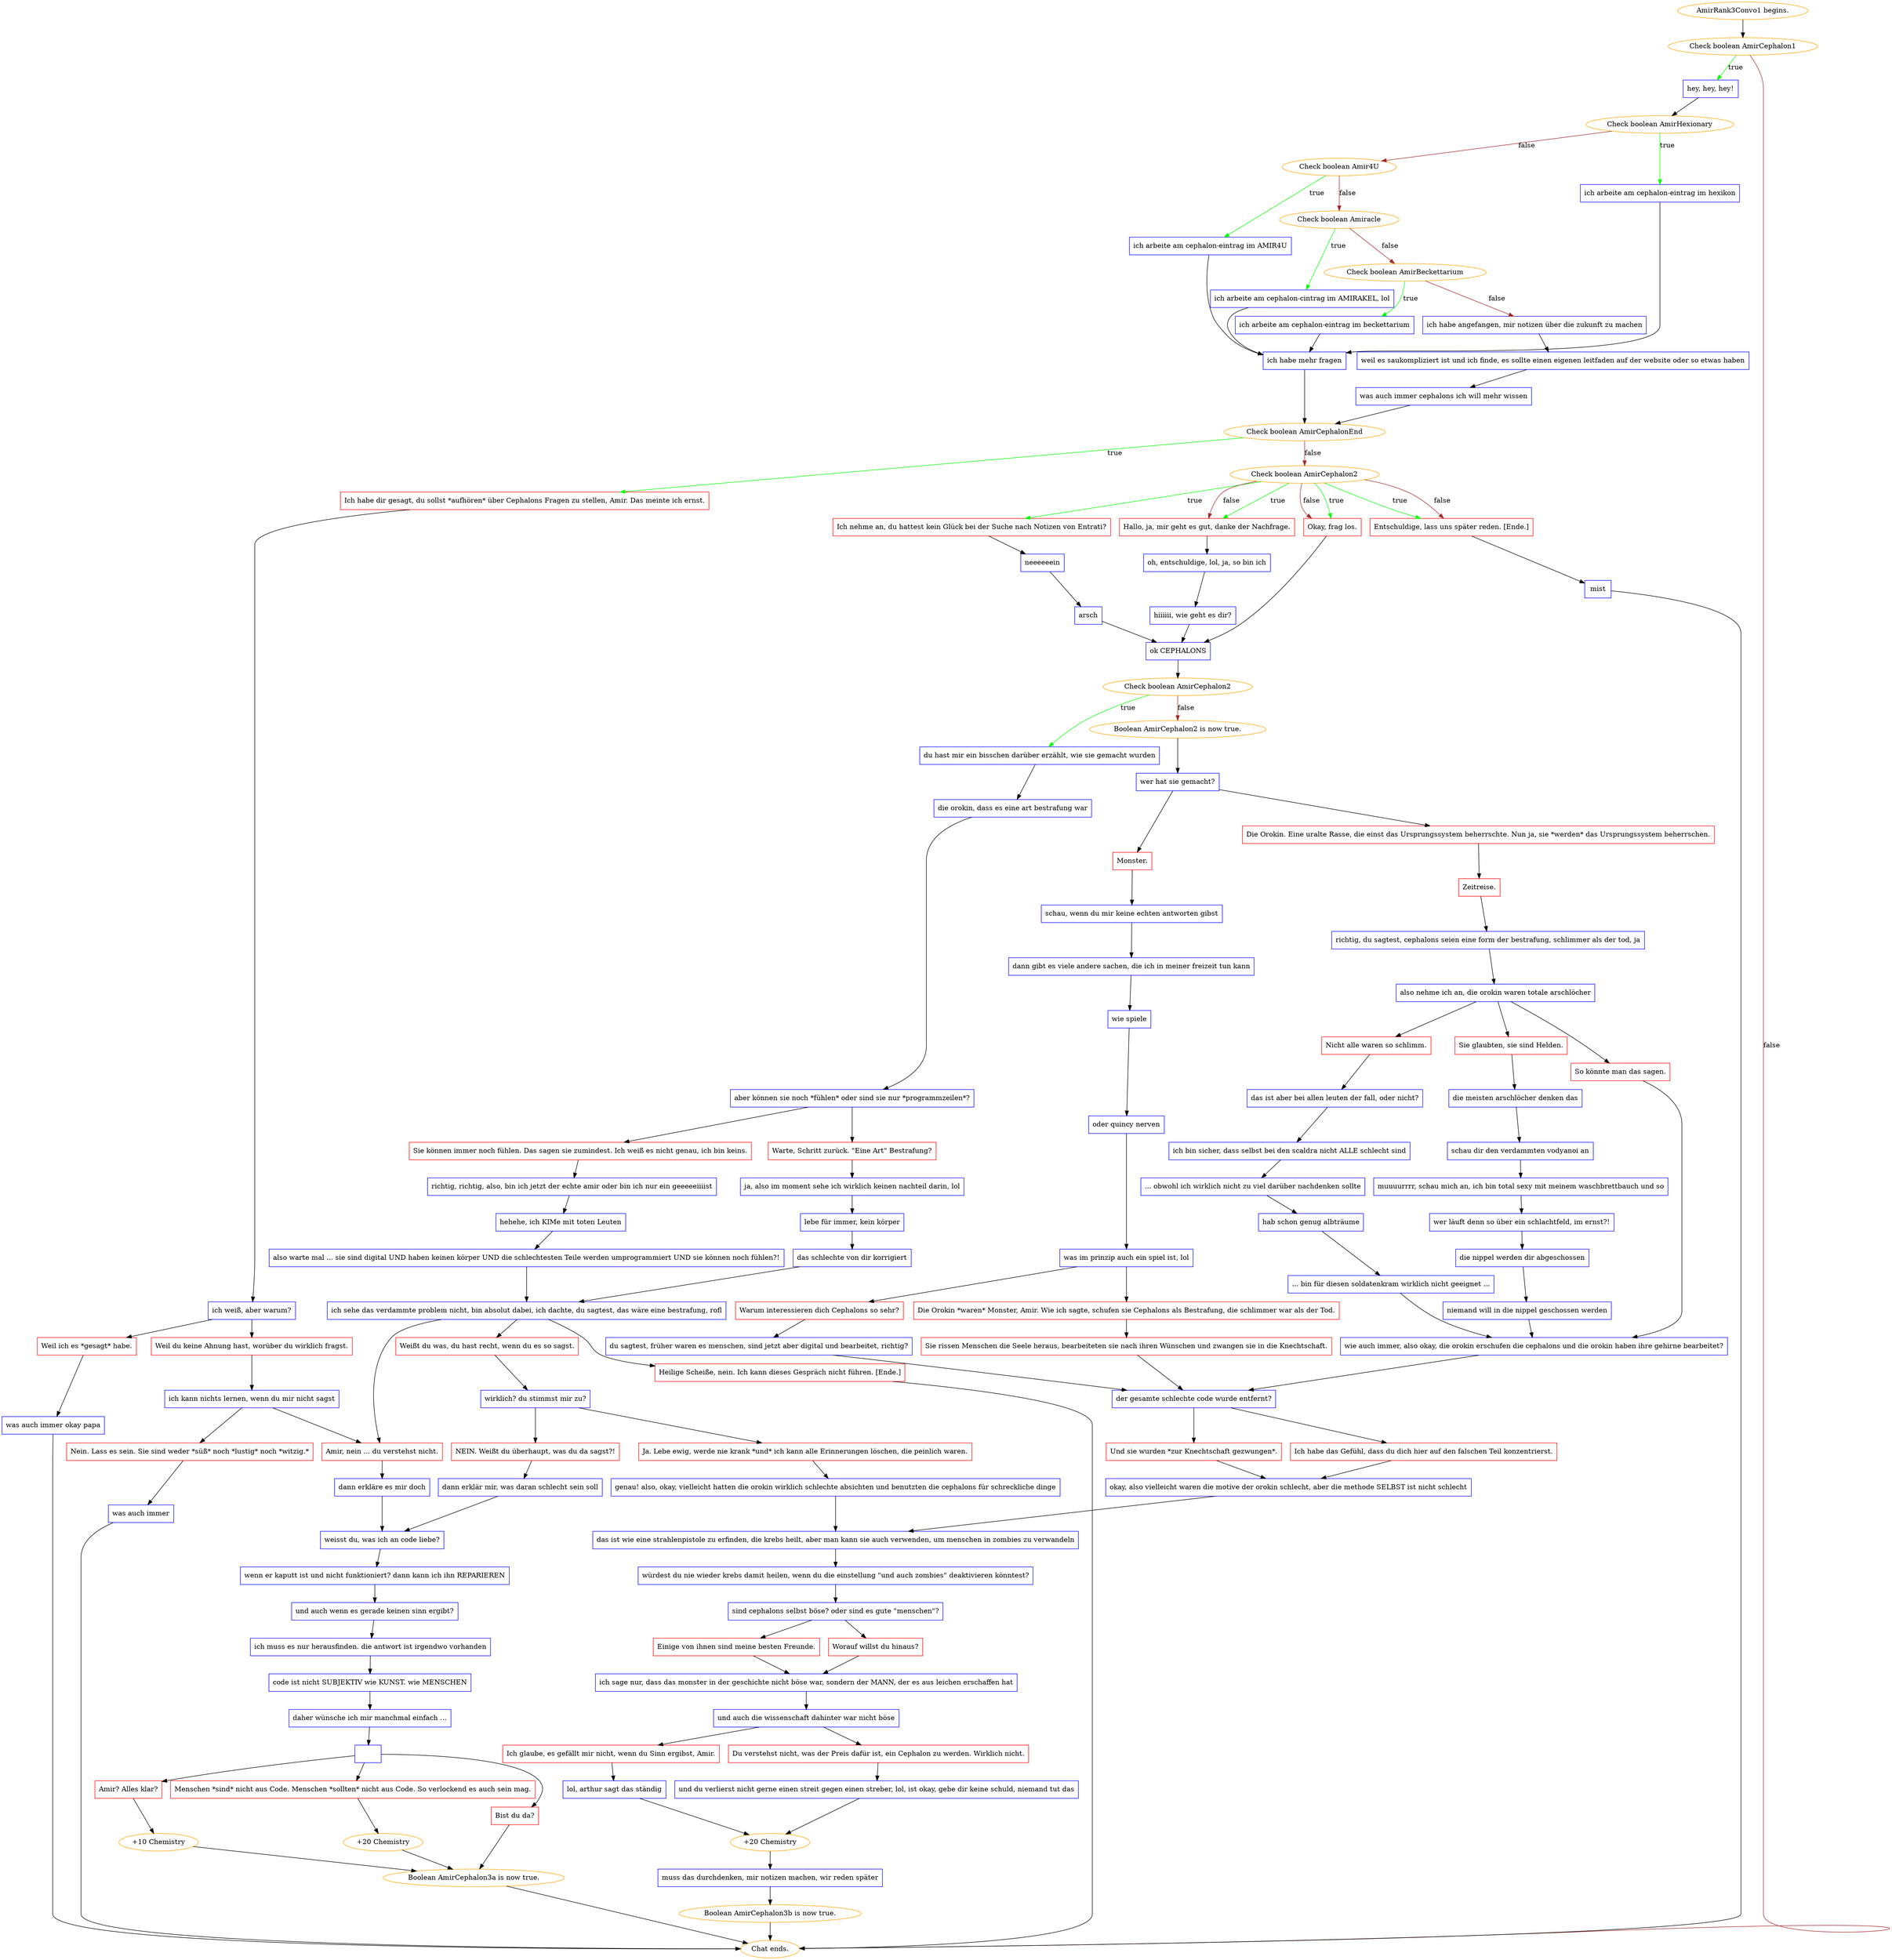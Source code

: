 digraph {
	"AmirRank3Convo1 begins." [color=orange];
		"AmirRank3Convo1 begins." -> j3762237254;
	j3762237254 [label="Check boolean AmirCephalon1",color=orange];
		j3762237254 -> j1585407638 [label=true,color=green];
		j3762237254 -> "Chat ends." [label=false,color=brown];
	j1585407638 [label="hey, hey, hey!",shape=box,color=blue];
		j1585407638 -> j17917532;
	"Chat ends." [color=orange];
	j17917532 [label="Check boolean AmirHexionary",color=orange];
		j17917532 -> j330306366 [label=true,color=green];
		j17917532 -> j707512710 [label=false,color=brown];
	j330306366 [label="ich arbeite am cephalon-eintrag im hexikon",shape=box,color=blue];
		j330306366 -> j444605617;
	j707512710 [label="Check boolean Amir4U",color=orange];
		j707512710 -> j2001896920 [label=true,color=green];
		j707512710 -> j3973839066 [label=false,color=brown];
	j444605617 [label="ich habe mehr fragen",shape=box,color=blue];
		j444605617 -> j68677739;
	j2001896920 [label="ich arbeite am cephalon-eintrag im AMIR4U",shape=box,color=blue];
		j2001896920 -> j444605617;
	j3973839066 [label="Check boolean Amiracle",color=orange];
		j3973839066 -> j1360150119 [label=true,color=green];
		j3973839066 -> j2395187789 [label=false,color=brown];
	j68677739 [label="Check boolean AmirCephalonEnd",color=orange];
		j68677739 -> j3859624398 [label=true,color=green];
		j68677739 -> j3078152458 [label=false,color=brown];
	j1360150119 [label="ich arbeite am cephalon-cintrag im AMIRAKEL, lol",shape=box,color=blue];
		j1360150119 -> j444605617;
	j2395187789 [label="Check boolean AmirBeckettarium",color=orange];
		j2395187789 -> j2942530604 [label=true,color=green];
		j2395187789 -> j1502996495 [label=false,color=brown];
	j3859624398 [label="Ich habe dir gesagt, du sollst *aufhören* über Cephalons Fragen zu stellen, Amir. Das meinte ich ernst.",shape=box,color=red];
		j3859624398 -> j3928782975;
	j3078152458 [label="Check boolean AmirCephalon2",color=orange];
		j3078152458 -> j2939358600 [label=true,color=green];
		j3078152458 -> j4107745313 [label=true,color=green];
		j3078152458 -> j799780543 [label=true,color=green];
		j3078152458 -> j22098451 [label=true,color=green];
		j3078152458 -> j4107745313 [label=false,color=brown];
		j3078152458 -> j799780543 [label=false,color=brown];
		j3078152458 -> j22098451 [label=false,color=brown];
	j2942530604 [label="ich arbeite am cephalon-eintrag im beckettarium",shape=box,color=blue];
		j2942530604 -> j444605617;
	j1502996495 [label="ich habe angefangen, mir notizen über die zukunft zu machen",shape=box,color=blue];
		j1502996495 -> j3586814435;
	j3928782975 [label="ich weiß, aber warum?",shape=box,color=blue];
		j3928782975 -> j3249730734;
		j3928782975 -> j1653307034;
	j2939358600 [label="Ich nehme an, du hattest kein Glück bei der Suche nach Notizen von Entrati?",shape=box,color=red];
		j2939358600 -> j1111680921;
	j4107745313 [label="Hallo, ja, mir geht es gut, danke der Nachfrage.",shape=box,color=red];
		j4107745313 -> j527872186;
	j799780543 [label="Okay, frag los.",shape=box,color=red];
		j799780543 -> j2552792847;
	j22098451 [label="Entschuldige, lass uns später reden. [Ende.]",shape=box,color=red];
		j22098451 -> j3827896059;
	j3586814435 [label="weil es saukompliziert ist und ich finde, es sollte einen eigenen leitfaden auf der website oder so etwas haben",shape=box,color=blue];
		j3586814435 -> j2480502617;
	j3249730734 [label="Weil ich es *gesagt* habe.",shape=box,color=red];
		j3249730734 -> j137737129;
	j1653307034 [label="Weil du keine Ahnung hast, worüber du wirklich fragst.",shape=box,color=red];
		j1653307034 -> j1231131764;
	j1111680921 [label="neeeeeein",shape=box,color=blue];
		j1111680921 -> j1188877336;
	j527872186 [label="oh, entschuldige, lol, ja, so bin ich",shape=box,color=blue];
		j527872186 -> j2875344623;
	j2552792847 [label="ok CEPHALONS",shape=box,color=blue];
		j2552792847 -> j3708984879;
	j3827896059 [label="mist",shape=box,color=blue];
		j3827896059 -> "Chat ends.";
	j2480502617 [label="was auch immer cephalons ich will mehr wissen",shape=box,color=blue];
		j2480502617 -> j68677739;
	j137737129 [label="was auch immer okay papa",shape=box,color=blue];
		j137737129 -> "Chat ends.";
	j1231131764 [label="ich kann nichts lernen, wenn du mir nicht sagst",shape=box,color=blue];
		j1231131764 -> j2253413574;
		j1231131764 -> j3252787183;
	j1188877336 [label="arsch",shape=box,color=blue];
		j1188877336 -> j2552792847;
	j2875344623 [label="hiiiiii, wie geht es dir?",shape=box,color=blue];
		j2875344623 -> j2552792847;
	j3708984879 [label="Check boolean AmirCephalon2",color=orange];
		j3708984879 -> j2266927513 [label=true,color=green];
		j3708984879 -> j3543711730 [label=false,color=brown];
	j2253413574 [label="Amir, nein ... du verstehst nicht.",shape=box,color=red];
		j2253413574 -> j2523337671;
	j3252787183 [label="Nein. Lass es sein. Sie sind weder *süß* noch *lustig* noch *witzig.*",shape=box,color=red];
		j3252787183 -> j1760804605;
	j2266927513 [label="du hast mir ein bisschen darüber erzählt, wie sie gemacht wurden",shape=box,color=blue];
		j2266927513 -> j162331408;
	j3543711730 [label="Boolean AmirCephalon2 is now true.",color=orange];
		j3543711730 -> j3726882344;
	j2523337671 [label="dann erkläre es mir doch",shape=box,color=blue];
		j2523337671 -> j1047752853;
	j1760804605 [label="was auch immer",shape=box,color=blue];
		j1760804605 -> "Chat ends.";
	j162331408 [label="die orokin, dass es eine art bestrafung war",shape=box,color=blue];
		j162331408 -> j3528943998;
	j3726882344 [label="wer hat sie gemacht?",shape=box,color=blue];
		j3726882344 -> j224976788;
		j3726882344 -> j3437892574;
	j1047752853 [label="weisst du, was ich an code liebe?",shape=box,color=blue];
		j1047752853 -> j848599407;
	j3528943998 [label="aber können sie noch *fühlen* oder sind sie nur *programmzeilen*?",shape=box,color=blue];
		j3528943998 -> j786611352;
		j3528943998 -> j2695403305;
	j224976788 [label="Monster.",shape=box,color=red];
		j224976788 -> j3635418202;
	j3437892574 [label="Die Orokin. Eine uralte Rasse, die einst das Ursprungssystem beherrschte. Nun ja, sie *werden* das Ursprungssystem beherrschen.",shape=box,color=red];
		j3437892574 -> j4133888584;
	j848599407 [label="wenn er kaputt ist und nicht funktioniert? dann kann ich ihn REPARIEREN",shape=box,color=blue];
		j848599407 -> j3177644964;
	j786611352 [label="Warte, Schritt zurück. \"Eine Art\" Bestrafung?",shape=box,color=red];
		j786611352 -> j2137191927;
	j2695403305 [label="Sie können immer noch fühlen. Das sagen sie zumindest. Ich weiß es nicht genau, ich bin keins.",shape=box,color=red];
		j2695403305 -> j1255845662;
	j3635418202 [label="schau, wenn du mir keine echten antworten gibst",shape=box,color=blue];
		j3635418202 -> j3093970937;
	j4133888584 [label="Zeitreise.",shape=box,color=red];
		j4133888584 -> j2966083703;
	j3177644964 [label="und auch wenn es gerade keinen sinn ergibt?",shape=box,color=blue];
		j3177644964 -> j502598900;
	j2137191927 [label="ja, also im moment sehe ich wirklich keinen nachteil darin, lol",shape=box,color=blue];
		j2137191927 -> j441456352;
	j1255845662 [label="richtig, richtig, also, bin ich jetzt der echte amir oder bin ich nur ein geeeeeiiiist",shape=box,color=blue];
		j1255845662 -> j4039613485;
	j3093970937 [label="dann gibt es viele andere sachen, die ich in meiner freizeit tun kann",shape=box,color=blue];
		j3093970937 -> j1143280212;
	j2966083703 [label="richtig, du sagtest, cephalons seien eine form der bestrafung, schlimmer als der tod, ja",shape=box,color=blue];
		j2966083703 -> j3153251202;
	j502598900 [label="ich muss es nur herausfinden. die antwort ist irgendwo vorhanden",shape=box,color=blue];
		j502598900 -> j2872993819;
	j441456352 [label="lebe für immer, kein körper",shape=box,color=blue];
		j441456352 -> j2261177412;
	j4039613485 [label="hehehe, ich KIMe mit toten Leuten",shape=box,color=blue];
		j4039613485 -> j3336035678;
	j1143280212 [label="wie spiele",shape=box,color=blue];
		j1143280212 -> j1341787414;
	j3153251202 [label="also nehme ich an, die orokin waren totale arschlöcher",shape=box,color=blue];
		j3153251202 -> j1382493996;
		j3153251202 -> j319901685;
		j3153251202 -> j4206870201;
	j2872993819 [label="code ist nicht SUBJEKTIV wie KUNST. wie MENSCHEN",shape=box,color=blue];
		j2872993819 -> j3483862698;
	j2261177412 [label="das schlechte von dir korrigiert",shape=box,color=blue];
		j2261177412 -> j158414045;
	j3336035678 [label="also warte mal ... sie sind digital UND haben keinen körper UND die schlechtesten Teile werden umprogrammiert UND sie können noch fühlen?!",shape=box,color=blue];
		j3336035678 -> j158414045;
	j1341787414 [label="oder quincy nerven",shape=box,color=blue];
		j1341787414 -> j2453203347;
	j1382493996 [label="So könnte man das sagen.",shape=box,color=red];
		j1382493996 -> j2596814952;
	j319901685 [label="Nicht alle waren so schlimm.",shape=box,color=red];
		j319901685 -> j4199385561;
	j4206870201 [label="Sie glaubten, sie sind Helden.",shape=box,color=red];
		j4206870201 -> j149020960;
	j3483862698 [label="daher wünsche ich mir manchmal einfach ...",shape=box,color=blue];
		j3483862698 -> j1760070316;
	j158414045 [label="ich sehe das verdammte problem nicht, bin absolut dabei, ich dachte, du sagtest, das wäre eine bestrafung, rofl",shape=box,color=blue];
		j158414045 -> j2253413574;
		j158414045 -> j3426763088;
		j158414045 -> j4205177171;
	j2453203347 [label="was im prinzip auch ein spiel ist, lol",shape=box,color=blue];
		j2453203347 -> j3025642518;
		j2453203347 -> j2842902230;
	j2596814952 [label="wie auch immer, also okay, die orokin erschufen die cephalons und die orokin haben ihre gehirne bearbeitet?",shape=box,color=blue];
		j2596814952 -> j3460812778;
	j4199385561 [label="das ist aber bei allen leuten der fall, oder nicht?",shape=box,color=blue];
		j4199385561 -> j3343506634;
	j149020960 [label="die meisten arschlöcher denken das",shape=box,color=blue];
		j149020960 -> j2349929040;
	j1760070316 [label="",shape=box,color=blue];
		j1760070316 -> j2063092672;
		j1760070316 -> j3991243848;
		j1760070316 -> j866609538;
	j3426763088 [label="Weißt du was, du hast recht, wenn du es so sagst.",shape=box,color=red];
		j3426763088 -> j1075118991;
	j4205177171 [label="Heilige Scheiße, nein. Ich kann dieses Gespräch nicht führen. [Ende.]",shape=box,color=red];
		j4205177171 -> "Chat ends.";
	j3025642518 [label="Warum interessieren dich Cephalons so sehr?",shape=box,color=red];
		j3025642518 -> j2244455308;
	j2842902230 [label="Die Orokin *waren* Monster, Amir. Wie ich sagte, schufen sie Cephalons als Bestrafung, die schlimmer war als der Tod.",shape=box,color=red];
		j2842902230 -> j2820929448;
	j3460812778 [label="der gesamte schlechte code wurde entfernt?",shape=box,color=blue];
		j3460812778 -> j997423573;
		j3460812778 -> j1708631717;
	j3343506634 [label="ich bin sicher, dass selbst bei den scaldra nicht ALLE schlecht sind",shape=box,color=blue];
		j3343506634 -> j1851451903;
	j2349929040 [label="schau dir den verdammten vodyanoi an",shape=box,color=blue];
		j2349929040 -> j3493738997;
	j2063092672 [label="Amir? Alles klar?",shape=box,color=red];
		j2063092672 -> j4073985049;
	j3991243848 [label="Menschen *sind* nicht aus Code. Menschen *sollten* nicht aus Code. So verlockend es auch sein mag.",shape=box,color=red];
		j3991243848 -> j4214579907;
	j866609538 [label="Bist du da?",shape=box,color=red];
		j866609538 -> j260842033;
	j1075118991 [label="wirklich? du stimmst mir zu?",shape=box,color=blue];
		j1075118991 -> j599292563;
		j1075118991 -> j205470367;
	j2244455308 [label="du sagtest, früher waren es menschen, sind jetzt aber digital und bearbeitet, richtig?",shape=box,color=blue];
		j2244455308 -> j3460812778;
	j2820929448 [label="Sie rissen Menschen die Seele heraus, bearbeiteten sie nach ihren Wünschen und zwangen sie in die Knechtschaft.",shape=box,color=red];
		j2820929448 -> j3460812778;
	j997423573 [label="Ich habe das Gefühl, dass du dich hier auf den falschen Teil konzentrierst.",shape=box,color=red];
		j997423573 -> j1191689448;
	j1708631717 [label="Und sie wurden *zur Knechtschaft gezwungen*.",shape=box,color=red];
		j1708631717 -> j1191689448;
	j1851451903 [label="... obwohl ich wirklich nicht zu viel darüber nachdenken sollte",shape=box,color=blue];
		j1851451903 -> j693680808;
	j3493738997 [label="muuuurrrr, schau mich an, ich bin total sexy mit meinem waschbrettbauch und so",shape=box,color=blue];
		j3493738997 -> j705373620;
	j4073985049 [label="+10 Chemistry",color=orange];
		j4073985049 -> j260842033;
	j4214579907 [label="+20 Chemistry",color=orange];
		j4214579907 -> j260842033;
	j260842033 [label="Boolean AmirCephalon3a is now true.",color=orange];
		j260842033 -> "Chat ends.";
	j599292563 [label="NEIN. Weißt du überhaupt, was du da sagst?!",shape=box,color=red];
		j599292563 -> j3024509209;
	j205470367 [label="Ja. Lebe ewig, werde nie krank *und* ich kann alle Erinnerungen löschen, die peinlich waren.",shape=box,color=red];
		j205470367 -> j2818513151;
	j1191689448 [label="okay, also vielleicht waren die motive der orokin schlecht, aber die methode SELBST ist nicht schlecht",shape=box,color=blue];
		j1191689448 -> j143925131;
	j693680808 [label="hab schon genug albträume",shape=box,color=blue];
		j693680808 -> j536663008;
	j705373620 [label="wer läuft denn so über ein schlachtfeld, im ernst?!",shape=box,color=blue];
		j705373620 -> j2437706233;
	j3024509209 [label="dann erklär mir, was daran schlecht sein soll",shape=box,color=blue];
		j3024509209 -> j1047752853;
	j2818513151 [label="genau! also, okay, vielleicht hatten die orokin wirklich schlechte absichten und benutzten die cephalons für schreckliche dinge",shape=box,color=blue];
		j2818513151 -> j143925131;
	j143925131 [label="das ist wie eine strahlenpistole zu erfinden, die krebs heilt, aber man kann sie auch verwenden, um menschen in zombies zu verwandeln",shape=box,color=blue];
		j143925131 -> j794642134;
	j536663008 [label="... bin für diesen soldatenkram wirklich nicht geeignet ...",shape=box,color=blue];
		j536663008 -> j2596814952;
	j2437706233 [label="die nippel werden dir abgeschossen",shape=box,color=blue];
		j2437706233 -> j2706222818;
	j794642134 [label="würdest du nie wieder krebs damit heilen, wenn du die einstellung \"und auch zombies\" deaktivieren könntest?",shape=box,color=blue];
		j794642134 -> j1464991670;
	j2706222818 [label="niemand will in die nippel geschossen werden",shape=box,color=blue];
		j2706222818 -> j2596814952;
	j1464991670 [label="sind cephalons selbst böse? oder sind es gute \"menschen\"?",shape=box,color=blue];
		j1464991670 -> j358217404;
		j1464991670 -> j846208442;
	j358217404 [label="Einige von ihnen sind meine besten Freunde.",shape=box,color=red];
		j358217404 -> j3348318254;
	j846208442 [label="Worauf willst du hinaus?",shape=box,color=red];
		j846208442 -> j3348318254;
	j3348318254 [label="ich sage nur, dass das monster in der geschichte nicht böse war, sondern der MANN, der es aus leichen erschaffen hat",shape=box,color=blue];
		j3348318254 -> j2785508027;
	j2785508027 [label="und auch die wissenschaft dahinter war nicht böse",shape=box,color=blue];
		j2785508027 -> j2803779438;
		j2785508027 -> j3710210014;
	j2803779438 [label="Ich glaube, es gefällt mir nicht, wenn du Sinn ergibst, Amir.",shape=box,color=red];
		j2803779438 -> j41356085;
	j3710210014 [label="Du verstehst nicht, was der Preis dafür ist, ein Cephalon zu werden. Wirklich nicht.",shape=box,color=red];
		j3710210014 -> j1204453488;
	j41356085 [label="lol, arthur sagt das ständig",shape=box,color=blue];
		j41356085 -> j736357459;
	j1204453488 [label="und du verlierst nicht gerne einen streit gegen einen streber, lol, ist okay, gebe dir keine schuld, niemand tut das",shape=box,color=blue];
		j1204453488 -> j736357459;
	j736357459 [label="+20 Chemistry",color=orange];
		j736357459 -> j3482877363;
	j3482877363 [label="muss das durchdenken, mir notizen machen, wir reden später",shape=box,color=blue];
		j3482877363 -> j3124569112;
	j3124569112 [label="Boolean AmirCephalon3b is now true.",color=orange];
		j3124569112 -> "Chat ends.";
}